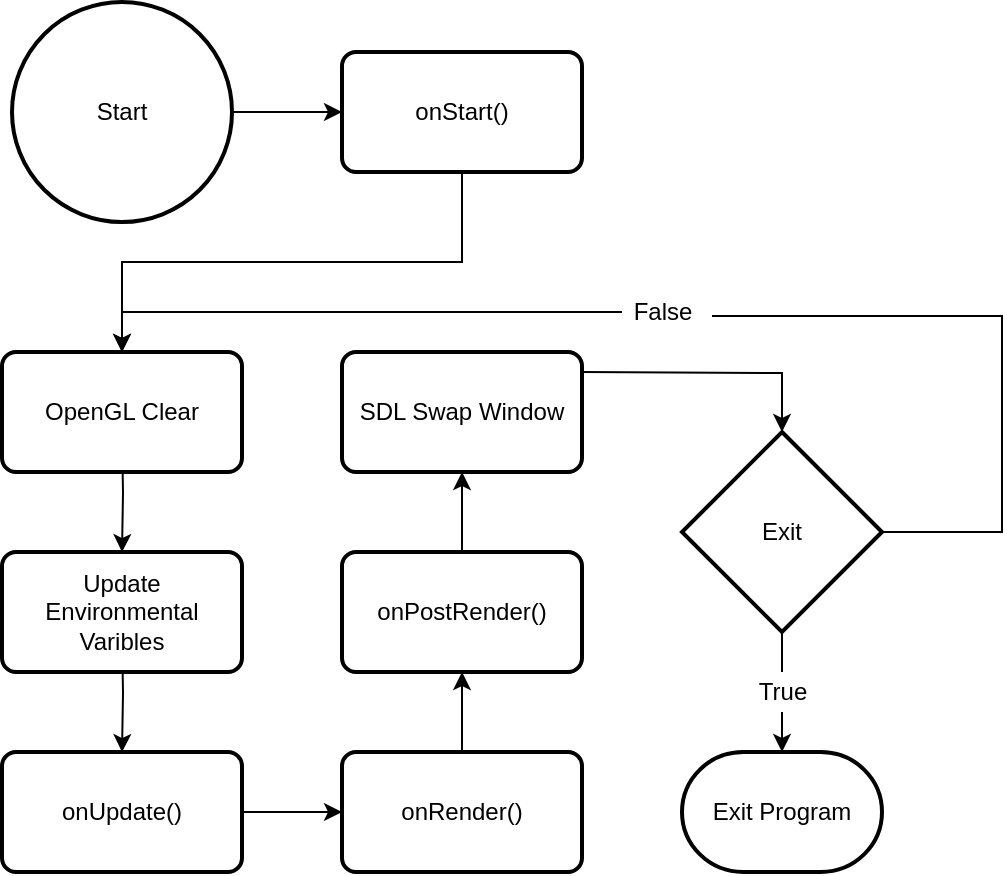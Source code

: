 <mxfile version="15.8.7" type="device"><diagram id="fU_hP39_ZYGi6IrbIKjC" name="Page-1"><mxGraphModel dx="1102" dy="1025" grid="1" gridSize="10" guides="1" tooltips="1" connect="1" arrows="1" fold="1" page="1" pageScale="1" pageWidth="1169" pageHeight="827" math="0" shadow="0"><root><mxCell id="0"/><mxCell id="1" parent="0"/><mxCell id="jrei3WTIjGWBrfx5zgMe-9" style="edgeStyle=orthogonalEdgeStyle;rounded=0;orthogonalLoop=1;jettySize=auto;html=1;entryX=0;entryY=0.5;entryDx=0;entryDy=0;" edge="1" parent="1" source="jrei3WTIjGWBrfx5zgMe-1" target="jrei3WTIjGWBrfx5zgMe-3"><mxGeometry relative="1" as="geometry"/></mxCell><mxCell id="jrei3WTIjGWBrfx5zgMe-1" value="Start" style="strokeWidth=2;html=1;shape=mxgraph.flowchart.start_2;whiteSpace=wrap;" vertex="1" parent="1"><mxGeometry x="35" y="35" width="110" height="110" as="geometry"/></mxCell><mxCell id="jrei3WTIjGWBrfx5zgMe-12" style="edgeStyle=orthogonalEdgeStyle;rounded=0;orthogonalLoop=1;jettySize=auto;html=1;exitX=0.5;exitY=1;exitDx=0;exitDy=0;entryX=0.5;entryY=0;entryDx=0;entryDy=0;" edge="1" parent="1" target="jrei3WTIjGWBrfx5zgMe-29"><mxGeometry relative="1" as="geometry"><mxPoint x="90" y="250" as="sourcePoint"/><mxPoint x="90" y="290" as="targetPoint"/></mxGeometry></mxCell><mxCell id="jrei3WTIjGWBrfx5zgMe-11" style="edgeStyle=orthogonalEdgeStyle;rounded=0;orthogonalLoop=1;jettySize=auto;html=1;exitX=0.5;exitY=1;exitDx=0;exitDy=0;entryX=0.5;entryY=0;entryDx=0;entryDy=0;" edge="1" parent="1" source="jrei3WTIjGWBrfx5zgMe-3" target="jrei3WTIjGWBrfx5zgMe-27"><mxGeometry relative="1" as="geometry"><mxPoint x="90" y="190" as="targetPoint"/></mxGeometry></mxCell><mxCell id="jrei3WTIjGWBrfx5zgMe-3" value="onStart()" style="rounded=1;whiteSpace=wrap;html=1;absoluteArcSize=1;arcSize=14;strokeWidth=2;" vertex="1" parent="1"><mxGeometry x="200" y="60" width="120" height="60" as="geometry"/></mxCell><mxCell id="jrei3WTIjGWBrfx5zgMe-14" style="edgeStyle=orthogonalEdgeStyle;rounded=0;orthogonalLoop=1;jettySize=auto;html=1;exitX=1;exitY=0.5;exitDx=0;exitDy=0;entryX=0;entryY=0.5;entryDx=0;entryDy=0;" edge="1" parent="1" source="jrei3WTIjGWBrfx5zgMe-4" target="jrei3WTIjGWBrfx5zgMe-5"><mxGeometry relative="1" as="geometry"/></mxCell><mxCell id="jrei3WTIjGWBrfx5zgMe-4" value="onUpdate()" style="rounded=1;whiteSpace=wrap;html=1;absoluteArcSize=1;arcSize=14;strokeWidth=2;" vertex="1" parent="1"><mxGeometry x="30" y="410" width="120" height="60" as="geometry"/></mxCell><mxCell id="jrei3WTIjGWBrfx5zgMe-34" style="edgeStyle=orthogonalEdgeStyle;rounded=0;orthogonalLoop=1;jettySize=auto;html=1;exitX=0.5;exitY=0;exitDx=0;exitDy=0;entryX=0.5;entryY=1;entryDx=0;entryDy=0;endArrow=classic;endFill=1;" edge="1" parent="1" source="jrei3WTIjGWBrfx5zgMe-5" target="jrei3WTIjGWBrfx5zgMe-30"><mxGeometry relative="1" as="geometry"/></mxCell><mxCell id="jrei3WTIjGWBrfx5zgMe-5" value="onRender()" style="rounded=1;whiteSpace=wrap;html=1;absoluteArcSize=1;arcSize=14;strokeWidth=2;" vertex="1" parent="1"><mxGeometry x="200" y="410" width="120" height="60" as="geometry"/></mxCell><mxCell id="jrei3WTIjGWBrfx5zgMe-18" style="edgeStyle=orthogonalEdgeStyle;rounded=0;orthogonalLoop=1;jettySize=auto;html=1;exitX=1;exitY=0.5;exitDx=0;exitDy=0;entryX=0.5;entryY=0;entryDx=0;entryDy=0;entryPerimeter=0;" edge="1" parent="1" target="jrei3WTIjGWBrfx5zgMe-17"><mxGeometry relative="1" as="geometry"><mxPoint x="320" y="220" as="sourcePoint"/></mxGeometry></mxCell><mxCell id="jrei3WTIjGWBrfx5zgMe-13" style="edgeStyle=orthogonalEdgeStyle;rounded=0;orthogonalLoop=1;jettySize=auto;html=1;exitX=0.5;exitY=1;exitDx=0;exitDy=0;entryX=0.5;entryY=0;entryDx=0;entryDy=0;" edge="1" parent="1" target="jrei3WTIjGWBrfx5zgMe-4"><mxGeometry relative="1" as="geometry"><mxPoint x="90" y="350" as="sourcePoint"/></mxGeometry></mxCell><mxCell id="jrei3WTIjGWBrfx5zgMe-19" style="edgeStyle=orthogonalEdgeStyle;rounded=0;orthogonalLoop=1;jettySize=auto;html=1;exitX=0.5;exitY=1;exitDx=0;exitDy=0;exitPerimeter=0;startArrow=none;" edge="1" parent="1" source="jrei3WTIjGWBrfx5zgMe-21" target="jrei3WTIjGWBrfx5zgMe-20"><mxGeometry relative="1" as="geometry"><mxPoint x="420" y="430" as="targetPoint"/></mxGeometry></mxCell><mxCell id="jrei3WTIjGWBrfx5zgMe-17" value="Exit" style="strokeWidth=2;html=1;shape=mxgraph.flowchart.decision;whiteSpace=wrap;" vertex="1" parent="1"><mxGeometry x="370" y="250" width="100" height="100" as="geometry"/></mxCell><mxCell id="jrei3WTIjGWBrfx5zgMe-20" value="Exit Program" style="strokeWidth=2;html=1;shape=mxgraph.flowchart.terminator;whiteSpace=wrap;" vertex="1" parent="1"><mxGeometry x="370" y="410" width="100" height="60" as="geometry"/></mxCell><mxCell id="jrei3WTIjGWBrfx5zgMe-21" value="True" style="text;html=1;align=center;verticalAlign=middle;resizable=0;points=[];autosize=1;strokeColor=none;fillColor=none;" vertex="1" parent="1"><mxGeometry x="400" y="370" width="40" height="20" as="geometry"/></mxCell><mxCell id="jrei3WTIjGWBrfx5zgMe-22" value="" style="edgeStyle=orthogonalEdgeStyle;rounded=0;orthogonalLoop=1;jettySize=auto;html=1;exitX=0.5;exitY=1;exitDx=0;exitDy=0;exitPerimeter=0;endArrow=none;" edge="1" parent="1" source="jrei3WTIjGWBrfx5zgMe-17" target="jrei3WTIjGWBrfx5zgMe-21"><mxGeometry relative="1" as="geometry"><mxPoint x="420" y="390" as="targetPoint"/><mxPoint x="420" y="350" as="sourcePoint"/></mxGeometry></mxCell><mxCell id="jrei3WTIjGWBrfx5zgMe-32" style="edgeStyle=orthogonalEdgeStyle;rounded=0;orthogonalLoop=1;jettySize=auto;html=1;entryX=0.5;entryY=0;entryDx=0;entryDy=0;" edge="1" parent="1" source="jrei3WTIjGWBrfx5zgMe-24" target="jrei3WTIjGWBrfx5zgMe-27"><mxGeometry relative="1" as="geometry"/></mxCell><mxCell id="jrei3WTIjGWBrfx5zgMe-24" value="False" style="text;html=1;align=center;verticalAlign=middle;resizable=0;points=[];autosize=1;strokeColor=none;fillColor=none;" vertex="1" parent="1"><mxGeometry x="340" y="180" width="40" height="20" as="geometry"/></mxCell><mxCell id="jrei3WTIjGWBrfx5zgMe-27" value="OpenGL Clear" style="rounded=1;whiteSpace=wrap;html=1;absoluteArcSize=1;arcSize=14;strokeWidth=2;" vertex="1" parent="1"><mxGeometry x="30" y="210" width="120" height="60" as="geometry"/></mxCell><mxCell id="jrei3WTIjGWBrfx5zgMe-28" value="SDL Swap Window" style="rounded=1;whiteSpace=wrap;html=1;absoluteArcSize=1;arcSize=14;strokeWidth=2;" vertex="1" parent="1"><mxGeometry x="200" y="210" width="120" height="60" as="geometry"/></mxCell><mxCell id="jrei3WTIjGWBrfx5zgMe-29" value="Update Environmental Varibles" style="rounded=1;whiteSpace=wrap;html=1;absoluteArcSize=1;arcSize=14;strokeWidth=2;" vertex="1" parent="1"><mxGeometry x="30" y="310" width="120" height="60" as="geometry"/></mxCell><mxCell id="jrei3WTIjGWBrfx5zgMe-35" style="edgeStyle=orthogonalEdgeStyle;rounded=0;orthogonalLoop=1;jettySize=auto;html=1;exitX=0.5;exitY=0;exitDx=0;exitDy=0;entryX=0.5;entryY=1;entryDx=0;entryDy=0;endArrow=classic;endFill=1;" edge="1" parent="1" source="jrei3WTIjGWBrfx5zgMe-30" target="jrei3WTIjGWBrfx5zgMe-28"><mxGeometry relative="1" as="geometry"/></mxCell><mxCell id="jrei3WTIjGWBrfx5zgMe-30" value="onPostRender()" style="rounded=1;whiteSpace=wrap;html=1;absoluteArcSize=1;arcSize=14;strokeWidth=2;" vertex="1" parent="1"><mxGeometry x="200" y="310" width="120" height="60" as="geometry"/></mxCell><mxCell id="jrei3WTIjGWBrfx5zgMe-31" value="" style="endArrow=none;html=1;rounded=0;exitX=1;exitY=0.5;exitDx=0;exitDy=0;exitPerimeter=0;entryX=1.125;entryY=0.6;entryDx=0;entryDy=0;entryPerimeter=0;endFill=0;" edge="1" parent="1" source="jrei3WTIjGWBrfx5zgMe-17" target="jrei3WTIjGWBrfx5zgMe-24"><mxGeometry width="50" height="50" relative="1" as="geometry"><mxPoint x="460" y="330" as="sourcePoint"/><mxPoint x="510" y="280" as="targetPoint"/><Array as="points"><mxPoint x="530" y="300"/><mxPoint x="530" y="192"/><mxPoint x="470" y="192"/></Array></mxGeometry></mxCell></root></mxGraphModel></diagram></mxfile>